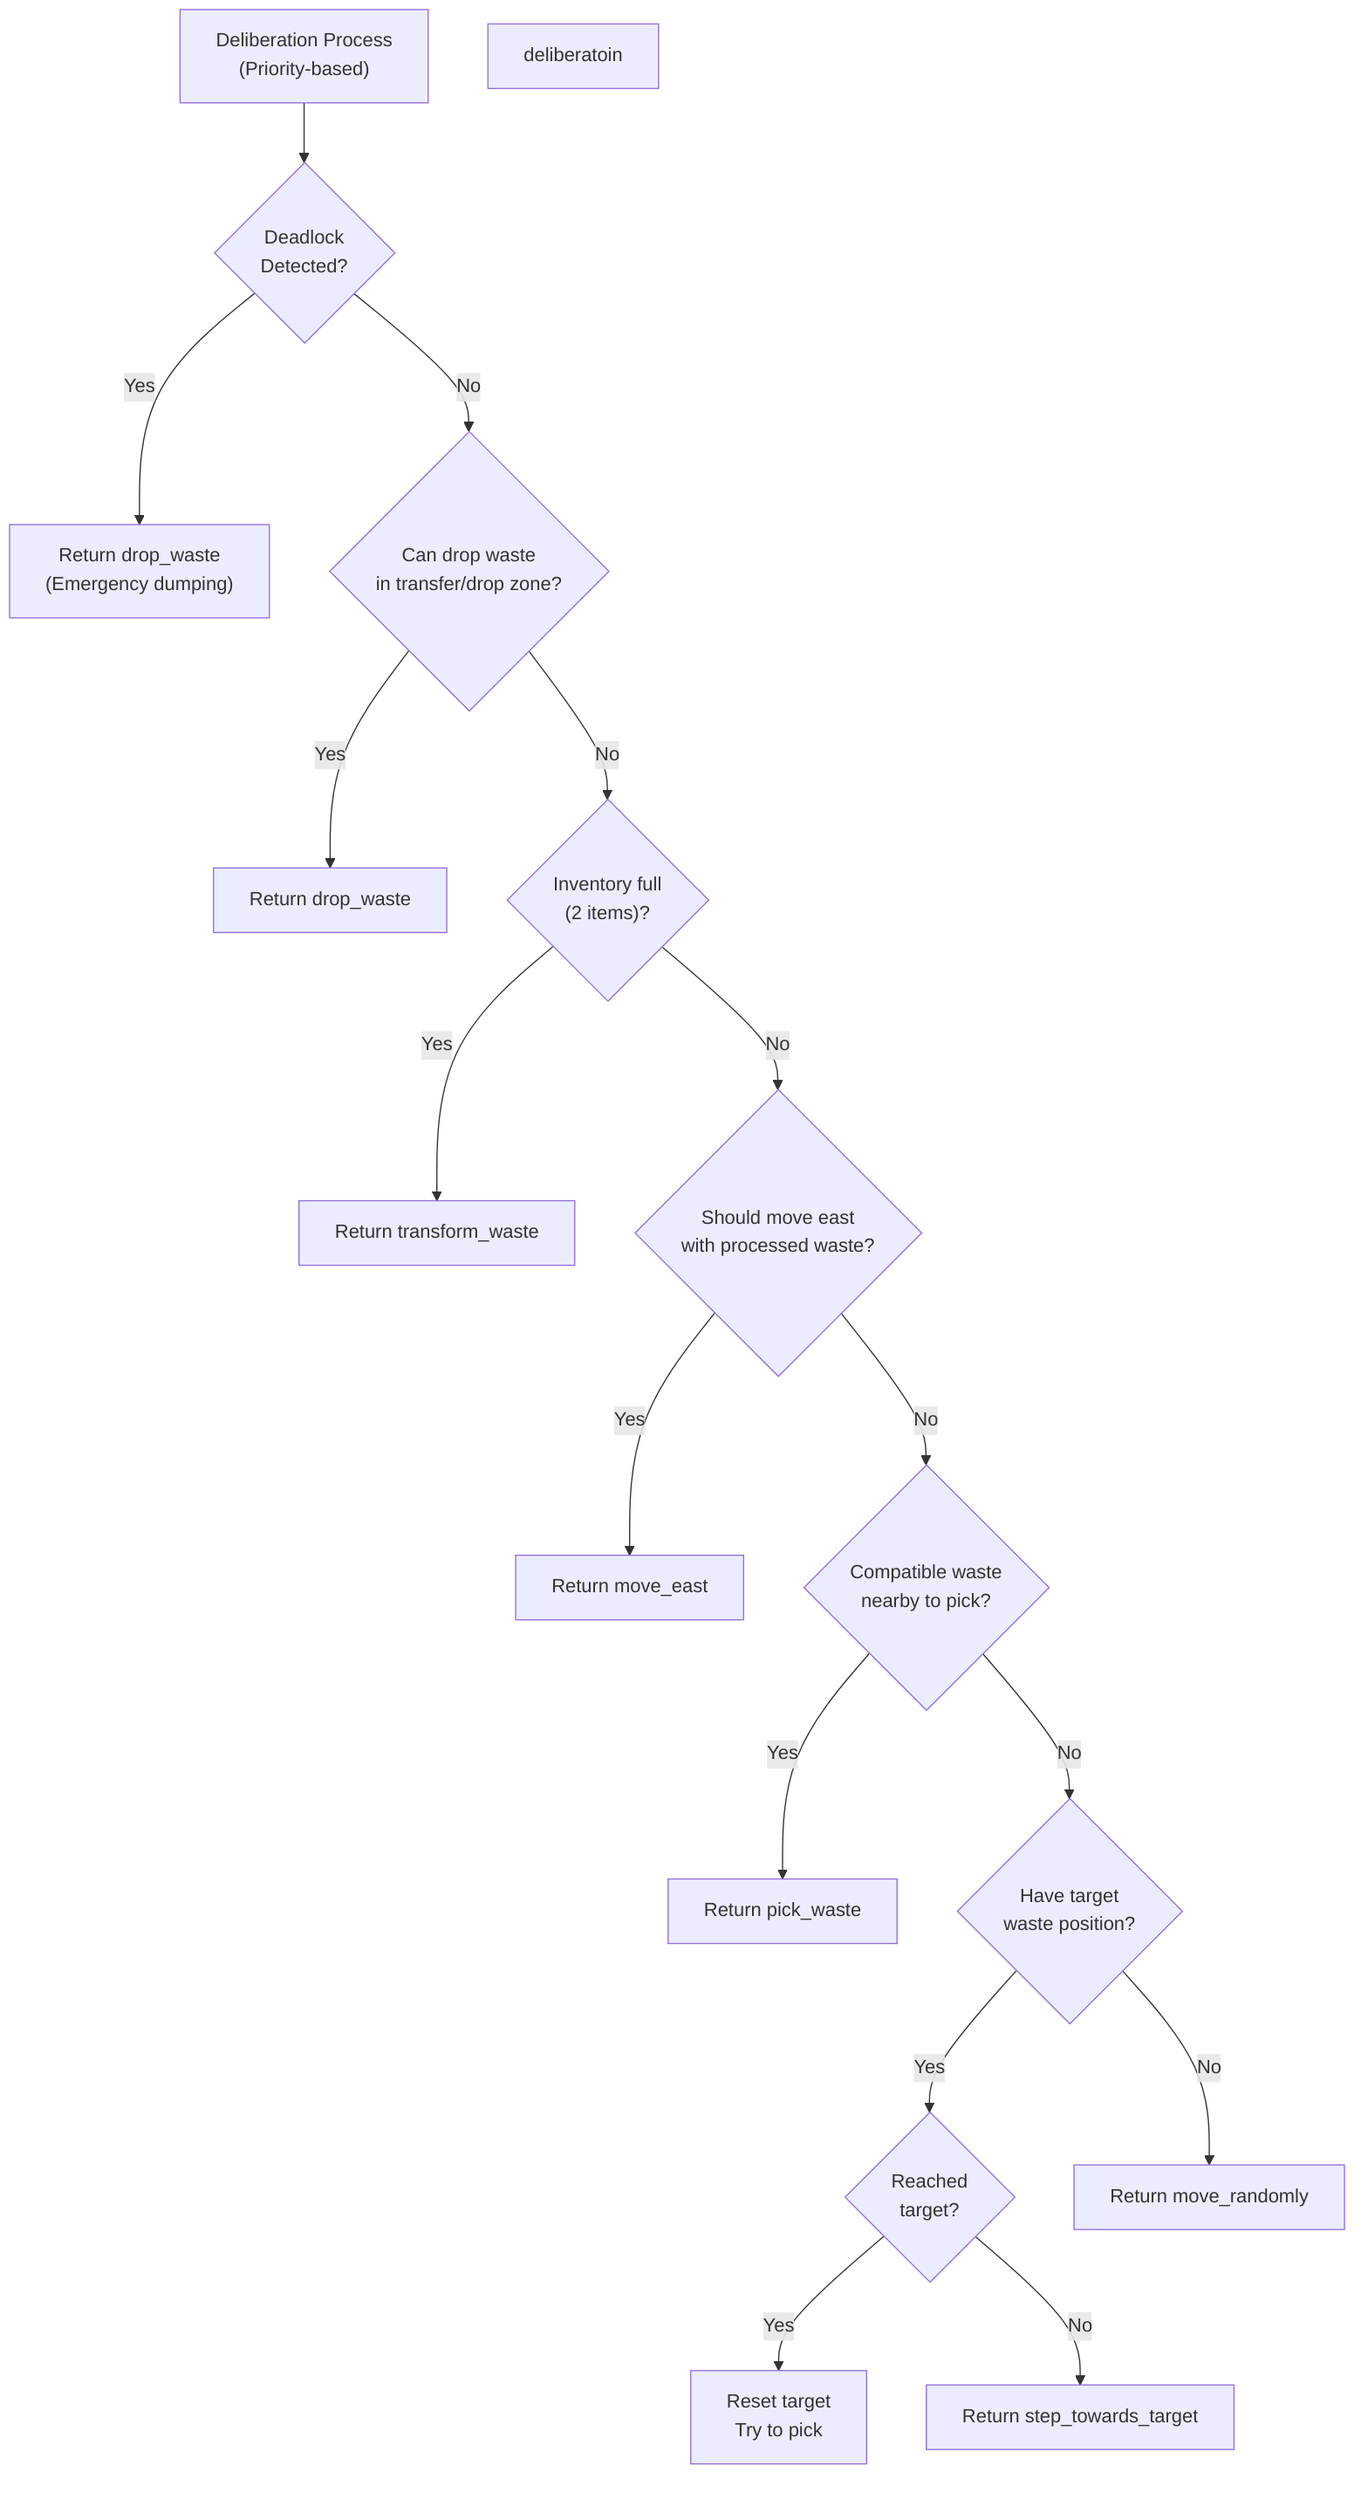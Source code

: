 flowchart TD
    Deliberate["Deliberation Process<br>(Priority-based)"] --> D0{"Deadlock<br>Detected?"}
    D0 -- "Yes" --> A0["Return drop_waste<br>(Emergency dumping)"]
    
    D0 -- "No" --> D1{"Can drop waste<br>in transfer/drop zone?"}
    D1 -- "Yes" --> A1["Return drop_waste"]
    
    D1 -- "No" --> D2{"Inventory full<br>(2 items)?"}
    D2 -- "Yes" --> A2["Return transform_waste"]
    
    D2 -- "No" --> D3{"Should move east<br>with processed waste?"}
    D3 -- "Yes" --> A3["Return move_east"]
    
    D3 -- "No" --> D4{"Compatible waste<br>nearby to pick?"}
    D4 -- "Yes" --> A4["Return pick_waste"]
    
    D4 -- "No" --> D5{"Have target<br>waste position?"}
    D5 -- "Yes" --> D5_1{"Reached<br>target?"}
    D5_1 -- "Yes" --> A5_1["Reset target<br>Try to pick"]
    D5_1 -- "No" --> A5_2["Return step_towards_target"]
    
    D5 -- "No" --> A6["Return move_randomly"]


deliberatoin